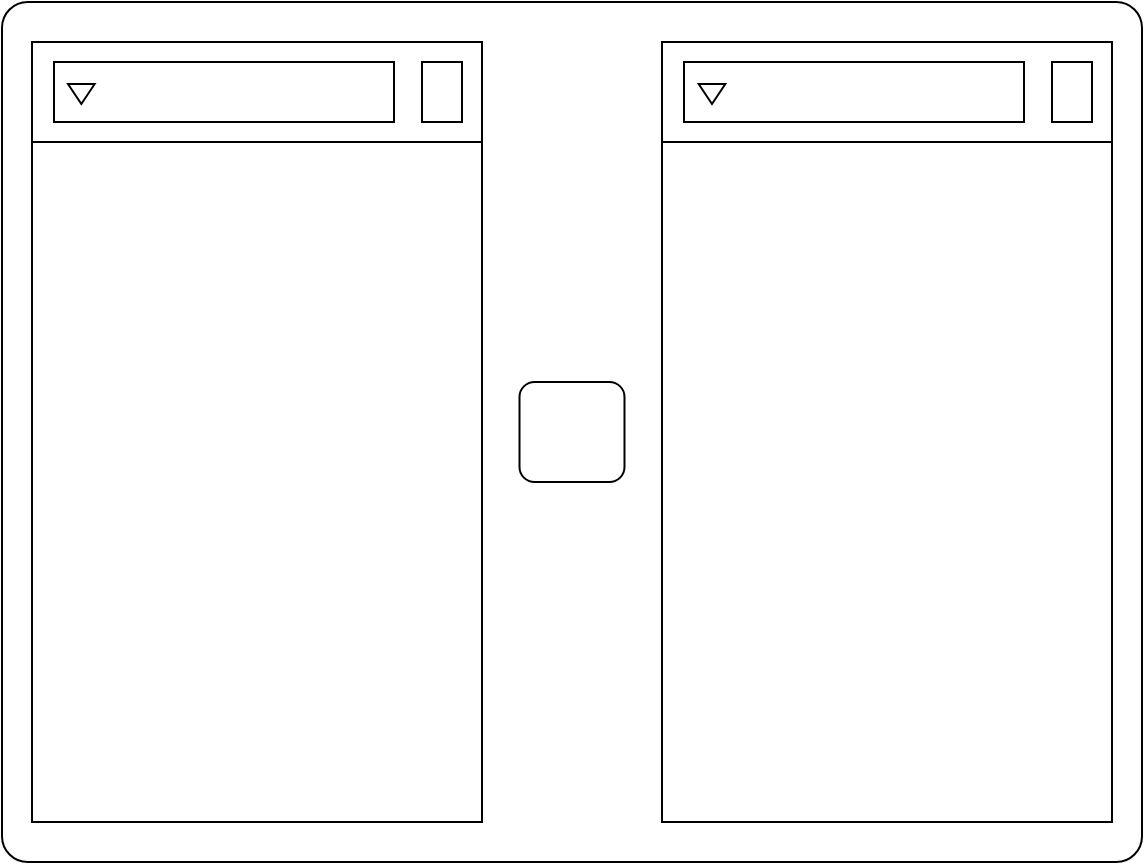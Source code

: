 <mxfile version="22.0.2" type="device">
  <diagram name="Página-1" id="F1WRcmvP7Vv79iwrEqju">
    <mxGraphModel dx="1235" dy="729" grid="1" gridSize="10" guides="1" tooltips="1" connect="1" arrows="1" fold="1" page="1" pageScale="1" pageWidth="827" pageHeight="1169" math="0" shadow="0">
      <root>
        <mxCell id="0" />
        <mxCell id="1" parent="0" />
        <mxCell id="bLtXuOe2Dkwyo7ntfn92-1" value="" style="rounded=1;whiteSpace=wrap;html=1;arcSize=3;" vertex="1" parent="1">
          <mxGeometry x="10" width="570" height="430" as="geometry" />
        </mxCell>
        <mxCell id="bLtXuOe2Dkwyo7ntfn92-2" value="" style="rounded=0;whiteSpace=wrap;html=1;" vertex="1" parent="1">
          <mxGeometry x="25" y="20" width="225" height="390" as="geometry" />
        </mxCell>
        <mxCell id="bLtXuOe2Dkwyo7ntfn92-3" value="" style="rounded=0;whiteSpace=wrap;html=1;" vertex="1" parent="1">
          <mxGeometry x="340" y="20" width="225" height="390" as="geometry" />
        </mxCell>
        <mxCell id="bLtXuOe2Dkwyo7ntfn92-6" value="" style="rounded=1;whiteSpace=wrap;html=1;" vertex="1" parent="1">
          <mxGeometry x="268.75" y="190" width="52.5" height="50" as="geometry" />
        </mxCell>
        <mxCell id="bLtXuOe2Dkwyo7ntfn92-9" value="" style="rounded=0;whiteSpace=wrap;html=1;" vertex="1" parent="1">
          <mxGeometry x="25" y="20" width="225" height="50" as="geometry" />
        </mxCell>
        <mxCell id="bLtXuOe2Dkwyo7ntfn92-10" value="" style="rounded=0;whiteSpace=wrap;html=1;" vertex="1" parent="1">
          <mxGeometry x="220" y="30" width="20" height="30" as="geometry" />
        </mxCell>
        <mxCell id="bLtXuOe2Dkwyo7ntfn92-12" value="" style="rounded=0;whiteSpace=wrap;html=1;" vertex="1" parent="1">
          <mxGeometry x="36" y="30" width="170" height="30" as="geometry" />
        </mxCell>
        <mxCell id="bLtXuOe2Dkwyo7ntfn92-13" value="" style="rounded=0;whiteSpace=wrap;html=1;" vertex="1" parent="1">
          <mxGeometry x="340" y="20" width="225" height="50" as="geometry" />
        </mxCell>
        <mxCell id="bLtXuOe2Dkwyo7ntfn92-14" value="" style="rounded=0;whiteSpace=wrap;html=1;" vertex="1" parent="1">
          <mxGeometry x="351" y="30" width="170" height="30" as="geometry" />
        </mxCell>
        <mxCell id="bLtXuOe2Dkwyo7ntfn92-15" value="" style="rounded=0;whiteSpace=wrap;html=1;" vertex="1" parent="1">
          <mxGeometry x="535" y="30" width="20" height="30" as="geometry" />
        </mxCell>
        <mxCell id="bLtXuOe2Dkwyo7ntfn92-16" value="" style="triangle;whiteSpace=wrap;html=1;rotation=90;" vertex="1" parent="1">
          <mxGeometry x="44.67" y="39.34" width="10" height="13.33" as="geometry" />
        </mxCell>
        <mxCell id="bLtXuOe2Dkwyo7ntfn92-17" value="" style="triangle;whiteSpace=wrap;html=1;rotation=90;" vertex="1" parent="1">
          <mxGeometry x="360" y="39.34" width="10" height="13.33" as="geometry" />
        </mxCell>
      </root>
    </mxGraphModel>
  </diagram>
</mxfile>

